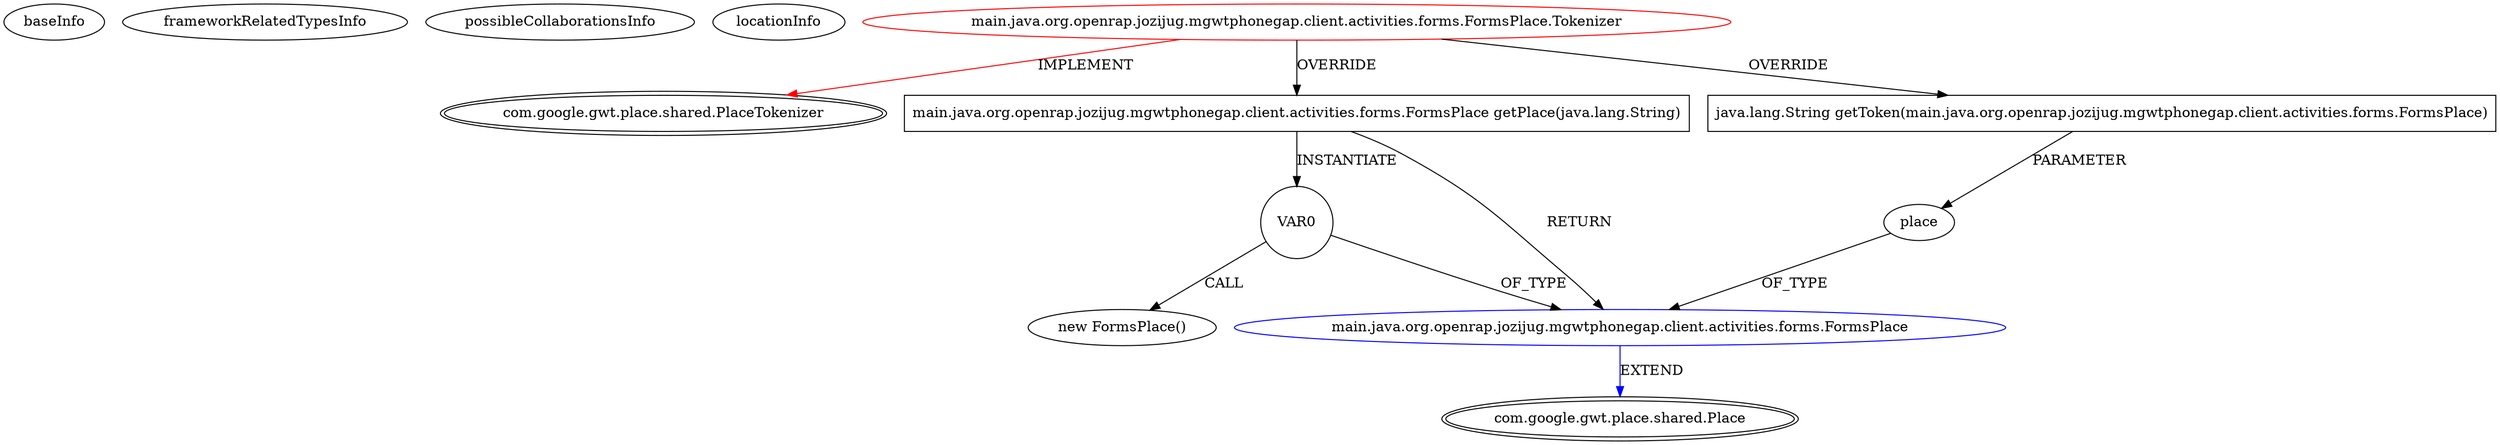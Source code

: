 digraph {
baseInfo[graphId=4396,category="extension_graph",isAnonymous=false,possibleRelation=true]
frameworkRelatedTypesInfo[0="com.google.gwt.place.shared.PlaceTokenizer"]
possibleCollaborationsInfo[0="4396~OVERRIDING_METHOD_DECLARATION-PARAMETER_DECLARATION-OVERRIDING_METHOD_DECLARATION-INSTANTIATION-OVERRIDING_METHOD_DECLARATION-RETURN_TYPE-~com.google.gwt.place.shared.PlaceTokenizer ~com.google.gwt.place.shared.Place ~false~false"]
locationInfo[projectName="rjdkolb-jozijug_phonegapdemo",filePath="/rjdkolb-jozijug_phonegapdemo/jozijug_phonegapdemo-master/src/main/java/org/openrap/jozijug/mgwtphonegap/client/activities/forms/FormsPlace.java",contextSignature="Tokenizer",graphId="4396"]
0[label="main.java.org.openrap.jozijug.mgwtphonegap.client.activities.forms.FormsPlace.Tokenizer",vertexType="ROOT_CLIENT_CLASS_DECLARATION",isFrameworkType=false,color=red]
1[label="com.google.gwt.place.shared.PlaceTokenizer",vertexType="FRAMEWORK_INTERFACE_TYPE",isFrameworkType=true,peripheries=2]
2[label="main.java.org.openrap.jozijug.mgwtphonegap.client.activities.forms.FormsPlace getPlace(java.lang.String)",vertexType="OVERRIDING_METHOD_DECLARATION",isFrameworkType=false,shape=box]
3[label="main.java.org.openrap.jozijug.mgwtphonegap.client.activities.forms.FormsPlace",vertexType="REFERENCE_CLIENT_CLASS_DECLARATION",isFrameworkType=false,color=blue]
4[label="com.google.gwt.place.shared.Place",vertexType="FRAMEWORK_CLASS_TYPE",isFrameworkType=true,peripheries=2]
6[label="VAR0",vertexType="VARIABLE_EXPRESION",isFrameworkType=false,shape=circle]
5[label="new FormsPlace()",vertexType="CONSTRUCTOR_CALL",isFrameworkType=false]
8[label="java.lang.String getToken(main.java.org.openrap.jozijug.mgwtphonegap.client.activities.forms.FormsPlace)",vertexType="OVERRIDING_METHOD_DECLARATION",isFrameworkType=false,shape=box]
9[label="place",vertexType="PARAMETER_DECLARATION",isFrameworkType=false]
0->1[label="IMPLEMENT",color=red]
0->2[label="OVERRIDE"]
3->4[label="EXTEND",color=blue]
2->3[label="RETURN"]
2->6[label="INSTANTIATE"]
6->3[label="OF_TYPE"]
6->5[label="CALL"]
0->8[label="OVERRIDE"]
9->3[label="OF_TYPE"]
8->9[label="PARAMETER"]
}

